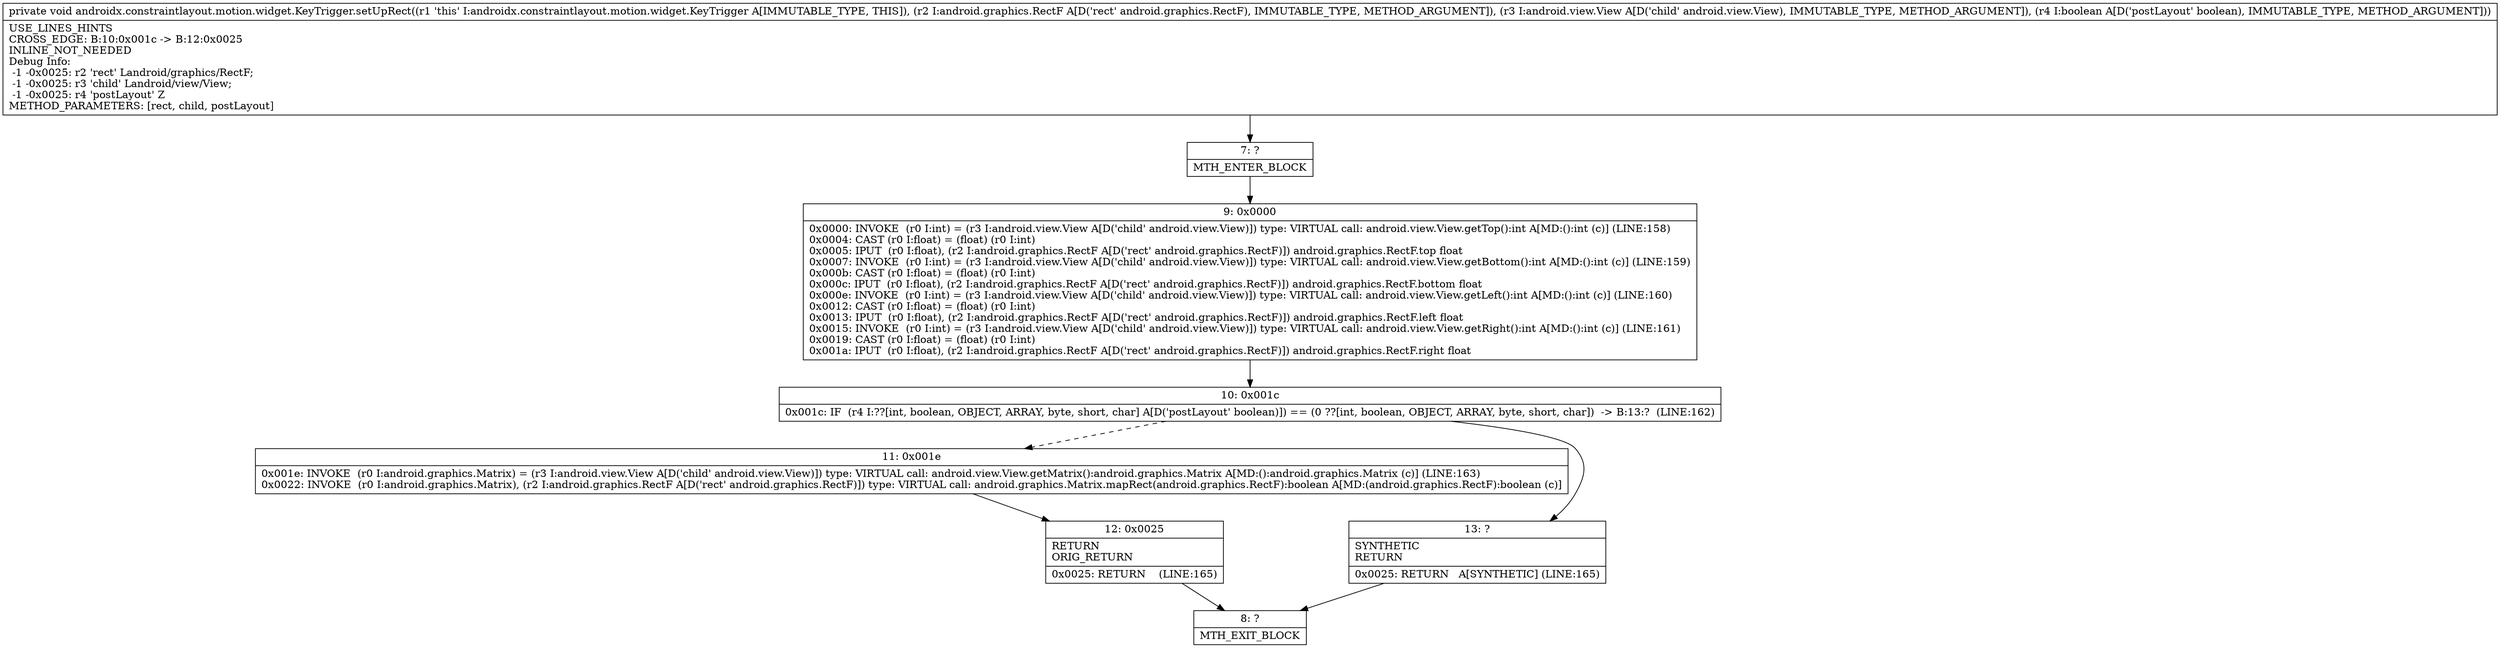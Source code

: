 digraph "CFG forandroidx.constraintlayout.motion.widget.KeyTrigger.setUpRect(Landroid\/graphics\/RectF;Landroid\/view\/View;Z)V" {
Node_7 [shape=record,label="{7\:\ ?|MTH_ENTER_BLOCK\l}"];
Node_9 [shape=record,label="{9\:\ 0x0000|0x0000: INVOKE  (r0 I:int) = (r3 I:android.view.View A[D('child' android.view.View)]) type: VIRTUAL call: android.view.View.getTop():int A[MD:():int (c)] (LINE:158)\l0x0004: CAST (r0 I:float) = (float) (r0 I:int) \l0x0005: IPUT  (r0 I:float), (r2 I:android.graphics.RectF A[D('rect' android.graphics.RectF)]) android.graphics.RectF.top float \l0x0007: INVOKE  (r0 I:int) = (r3 I:android.view.View A[D('child' android.view.View)]) type: VIRTUAL call: android.view.View.getBottom():int A[MD:():int (c)] (LINE:159)\l0x000b: CAST (r0 I:float) = (float) (r0 I:int) \l0x000c: IPUT  (r0 I:float), (r2 I:android.graphics.RectF A[D('rect' android.graphics.RectF)]) android.graphics.RectF.bottom float \l0x000e: INVOKE  (r0 I:int) = (r3 I:android.view.View A[D('child' android.view.View)]) type: VIRTUAL call: android.view.View.getLeft():int A[MD:():int (c)] (LINE:160)\l0x0012: CAST (r0 I:float) = (float) (r0 I:int) \l0x0013: IPUT  (r0 I:float), (r2 I:android.graphics.RectF A[D('rect' android.graphics.RectF)]) android.graphics.RectF.left float \l0x0015: INVOKE  (r0 I:int) = (r3 I:android.view.View A[D('child' android.view.View)]) type: VIRTUAL call: android.view.View.getRight():int A[MD:():int (c)] (LINE:161)\l0x0019: CAST (r0 I:float) = (float) (r0 I:int) \l0x001a: IPUT  (r0 I:float), (r2 I:android.graphics.RectF A[D('rect' android.graphics.RectF)]) android.graphics.RectF.right float \l}"];
Node_10 [shape=record,label="{10\:\ 0x001c|0x001c: IF  (r4 I:??[int, boolean, OBJECT, ARRAY, byte, short, char] A[D('postLayout' boolean)]) == (0 ??[int, boolean, OBJECT, ARRAY, byte, short, char])  \-\> B:13:?  (LINE:162)\l}"];
Node_11 [shape=record,label="{11\:\ 0x001e|0x001e: INVOKE  (r0 I:android.graphics.Matrix) = (r3 I:android.view.View A[D('child' android.view.View)]) type: VIRTUAL call: android.view.View.getMatrix():android.graphics.Matrix A[MD:():android.graphics.Matrix (c)] (LINE:163)\l0x0022: INVOKE  (r0 I:android.graphics.Matrix), (r2 I:android.graphics.RectF A[D('rect' android.graphics.RectF)]) type: VIRTUAL call: android.graphics.Matrix.mapRect(android.graphics.RectF):boolean A[MD:(android.graphics.RectF):boolean (c)]\l}"];
Node_12 [shape=record,label="{12\:\ 0x0025|RETURN\lORIG_RETURN\l|0x0025: RETURN    (LINE:165)\l}"];
Node_8 [shape=record,label="{8\:\ ?|MTH_EXIT_BLOCK\l}"];
Node_13 [shape=record,label="{13\:\ ?|SYNTHETIC\lRETURN\l|0x0025: RETURN   A[SYNTHETIC] (LINE:165)\l}"];
MethodNode[shape=record,label="{private void androidx.constraintlayout.motion.widget.KeyTrigger.setUpRect((r1 'this' I:androidx.constraintlayout.motion.widget.KeyTrigger A[IMMUTABLE_TYPE, THIS]), (r2 I:android.graphics.RectF A[D('rect' android.graphics.RectF), IMMUTABLE_TYPE, METHOD_ARGUMENT]), (r3 I:android.view.View A[D('child' android.view.View), IMMUTABLE_TYPE, METHOD_ARGUMENT]), (r4 I:boolean A[D('postLayout' boolean), IMMUTABLE_TYPE, METHOD_ARGUMENT]))  | USE_LINES_HINTS\lCROSS_EDGE: B:10:0x001c \-\> B:12:0x0025\lINLINE_NOT_NEEDED\lDebug Info:\l  \-1 \-0x0025: r2 'rect' Landroid\/graphics\/RectF;\l  \-1 \-0x0025: r3 'child' Landroid\/view\/View;\l  \-1 \-0x0025: r4 'postLayout' Z\lMETHOD_PARAMETERS: [rect, child, postLayout]\l}"];
MethodNode -> Node_7;Node_7 -> Node_9;
Node_9 -> Node_10;
Node_10 -> Node_11[style=dashed];
Node_10 -> Node_13;
Node_11 -> Node_12;
Node_12 -> Node_8;
Node_13 -> Node_8;
}

